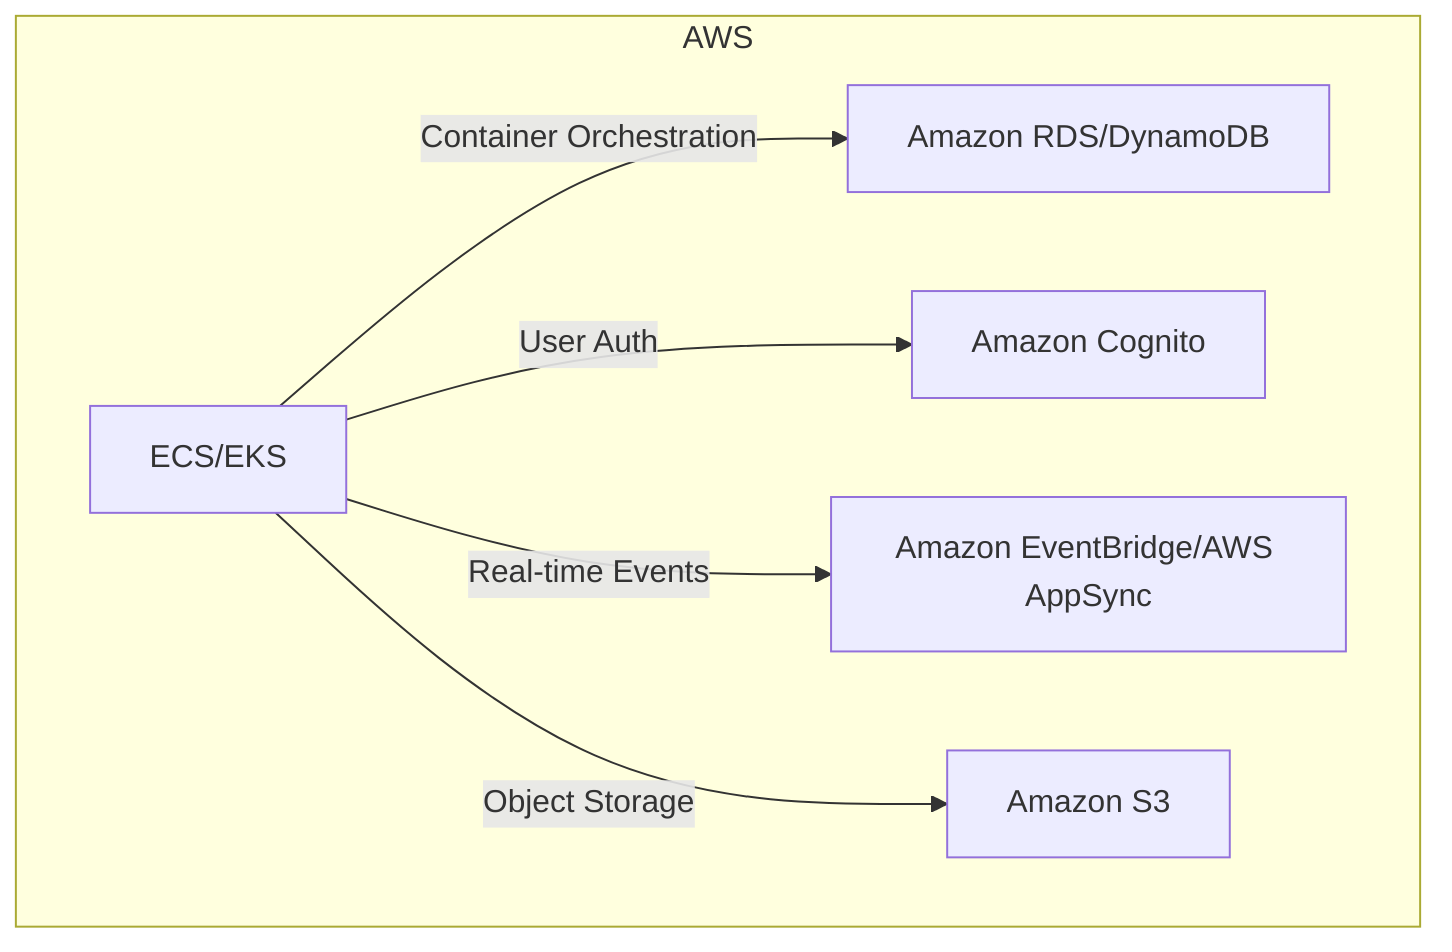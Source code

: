 graph TD;
    subgraph "AWS"
        A[ECS/EKS] -->|Container Orchestration| B[Amazon RDS/DynamoDB]
        A -->|User Auth| C[Amazon Cognito]
        A -->|Real-time Events| D[Amazon EventBridge/AWS AppSync]
        A -->|Object Storage| E[Amazon S3]
    end